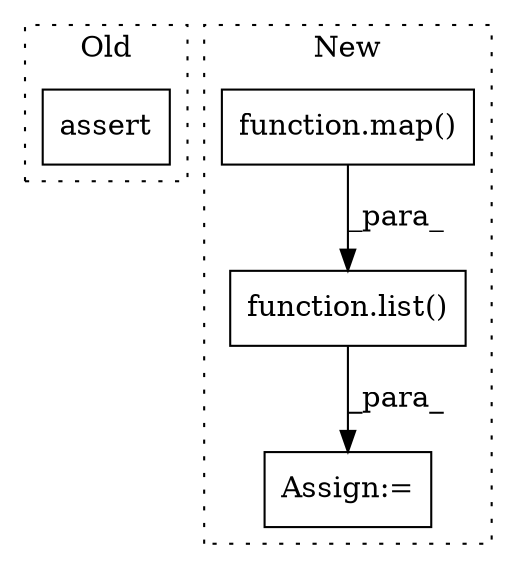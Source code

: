 digraph G {
subgraph cluster0 {
1 [label="assert" a="65" s="2152" l="7" shape="box"];
label = "Old";
style="dotted";
}
subgraph cluster1 {
2 [label="function.map()" a="75" s="4054,4091" l="4,1" shape="box"];
3 [label="Assign:=" a="68" s="4046" l="3" shape="box"];
4 [label="function.list()" a="75" s="4049,4092" l="5,1" shape="box"];
label = "New";
style="dotted";
}
2 -> 4 [label="_para_"];
4 -> 3 [label="_para_"];
}